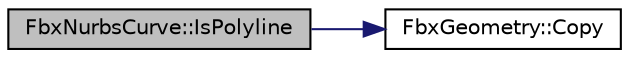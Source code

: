 digraph "FbxNurbsCurve::IsPolyline"
{
  edge [fontname="Helvetica",fontsize="10",labelfontname="Helvetica",labelfontsize="10"];
  node [fontname="Helvetica",fontsize="10",shape=record];
  rankdir="LR";
  Node32 [label="FbxNurbsCurve::IsPolyline",height=0.2,width=0.4,color="black", fillcolor="grey75", style="filled", fontcolor="black"];
  Node32 -> Node33 [color="midnightblue",fontsize="10",style="solid",fontname="Helvetica"];
  Node33 [label="FbxGeometry::Copy",height=0.2,width=0.4,color="black", fillcolor="white", style="filled",URL="$class_fbx_geometry.html#aac1cee4251e3d5fbd27f1181c58b83b3"];
}
